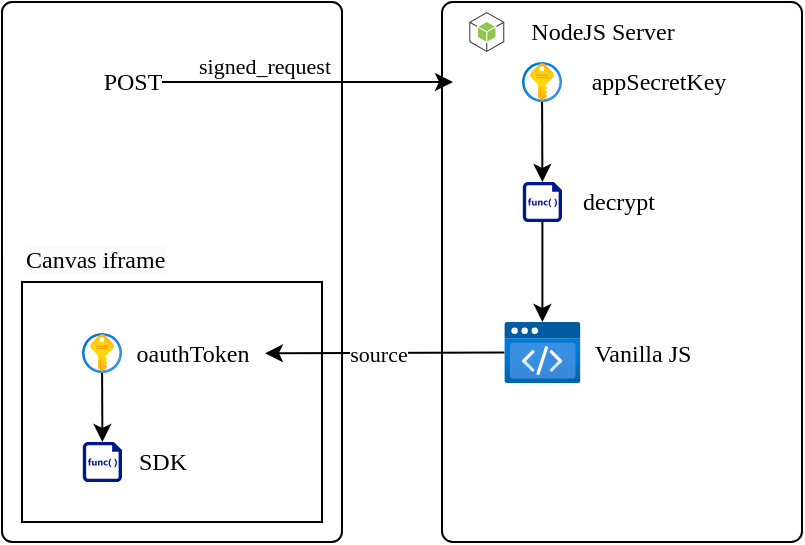 <mxfile>
    <diagram id="ee_gDtnK6uAo2xznAAh-" name="Page-1">
        <mxGraphModel dx="568" dy="355" grid="1" gridSize="10" guides="1" tooltips="1" connect="1" arrows="1" fold="1" page="0" pageScale="1" pageWidth="850" pageHeight="1100" math="0" shadow="0">
            <root>
                <mxCell id="0"/>
                <mxCell id="1" parent="0"/>
                <mxCell id="11" value="" style="rounded=1;whiteSpace=wrap;html=1;fillColor=none;arcSize=3;fontFamily=Tahoma;" vertex="1" parent="1">
                    <mxGeometry x="250" y="30" width="180" height="270" as="geometry"/>
                </mxCell>
                <mxCell id="4" value="" style="rounded=1;whiteSpace=wrap;html=1;fillColor=none;arcSize=3;fontFamily=Tahoma;" vertex="1" parent="1">
                    <mxGeometry x="30" y="30" width="170" height="270" as="geometry"/>
                </mxCell>
                <mxCell id="2" value="" style="shape=image;verticalLabelPosition=bottom;labelBackgroundColor=default;verticalAlign=top;aspect=fixed;imageAspect=0;image=https://upload.wikimedia.org/wikipedia/commons/thumb/f/f9/Salesforce.com_logo.svg/1200px-Salesforce.com_logo.svg.png;fontFamily=Tahoma;" vertex="1" parent="1">
                    <mxGeometry x="40" y="35" width="28.57" height="20" as="geometry"/>
                </mxCell>
                <mxCell id="7" value="NodeJS Server" style="text;html=1;align=center;verticalAlign=middle;resizable=0;points=[];autosize=1;strokeColor=none;fillColor=none;fontFamily=Tahoma;" vertex="1" parent="1">
                    <mxGeometry x="280" y="30" width="100" height="30" as="geometry"/>
                </mxCell>
                <mxCell id="8" value="" style="rounded=0;whiteSpace=wrap;html=1;fontFamily=Tahoma;" vertex="1" parent="1">
                    <mxGeometry x="40" y="170" width="150" height="120" as="geometry"/>
                </mxCell>
                <mxCell id="9" style="edgeStyle=none;html=1;fontFamily=Tahoma;" edge="1" parent="1">
                    <mxGeometry relative="1" as="geometry">
                        <mxPoint x="110" y="70" as="sourcePoint"/>
                        <mxPoint x="255.5" y="70" as="targetPoint"/>
                    </mxGeometry>
                </mxCell>
                <mxCell id="10" value="signed_request" style="edgeLabel;html=1;align=center;verticalAlign=middle;resizable=0;points=[];fontFamily=Tahoma;" vertex="1" connectable="0" parent="9">
                    <mxGeometry x="-0.185" y="3" relative="1" as="geometry">
                        <mxPoint x="-9" y="-5" as="offset"/>
                    </mxGeometry>
                </mxCell>
                <mxCell id="13" value="" style="outlineConnect=0;dashed=0;verticalLabelPosition=bottom;verticalAlign=top;align=center;html=1;shape=mxgraph.aws3.android;fillColor=#8CC64F;gradientColor=none;fontFamily=Tahoma;" vertex="1" parent="1">
                    <mxGeometry x="263.64" y="35" width="17.5" height="20" as="geometry"/>
                </mxCell>
                <mxCell id="14" value="" style="image;aspect=fixed;html=1;points=[];align=center;fontSize=12;image=img/lib/azure2/security/Key_Vaults.svg;fontFamily=Tahoma;" vertex="1" parent="1">
                    <mxGeometry x="290" y="60" width="20" height="20" as="geometry"/>
                </mxCell>
                <mxCell id="15" value="appSecretKey" style="text;html=1;align=center;verticalAlign=middle;resizable=0;points=[];autosize=1;strokeColor=none;fillColor=none;fontFamily=Tahoma;" vertex="1" parent="1">
                    <mxGeometry x="307.5" y="55" width="100" height="30" as="geometry"/>
                </mxCell>
                <mxCell id="20" style="edgeStyle=none;html=1;fontFamily=Tahoma;" edge="1" parent="1" source="16" target="19">
                    <mxGeometry relative="1" as="geometry"/>
                </mxCell>
                <mxCell id="16" value="" style="sketch=0;aspect=fixed;pointerEvents=1;shadow=0;dashed=0;html=1;strokeColor=none;labelPosition=center;verticalLabelPosition=bottom;verticalAlign=top;align=center;fillColor=#00188D;shape=mxgraph.mscae.enterprise.code_file;fontFamily=Tahoma;" vertex="1" parent="1">
                    <mxGeometry x="290.4" y="120" width="19.6" height="20" as="geometry"/>
                </mxCell>
                <mxCell id="17" style="edgeStyle=none;html=1;entryX=0.5;entryY=0;entryDx=0;entryDy=0;entryPerimeter=0;fontFamily=Tahoma;" edge="1" parent="1" source="14" target="16">
                    <mxGeometry relative="1" as="geometry"/>
                </mxCell>
                <mxCell id="18" value="decrypt" style="text;html=1;align=center;verticalAlign=middle;resizable=0;points=[];autosize=1;strokeColor=none;fillColor=none;fontFamily=Tahoma;" vertex="1" parent="1">
                    <mxGeometry x="307.5" y="115" width="60" height="30" as="geometry"/>
                </mxCell>
                <mxCell id="19" value="" style="image;aspect=fixed;html=1;points=[];align=center;fontSize=12;image=img/lib/azure2/preview/Static_Apps.svg;fontFamily=Tahoma;" vertex="1" parent="1">
                    <mxGeometry x="281.14" y="190" width="38.12" height="30.5" as="geometry"/>
                </mxCell>
                <mxCell id="21" value="Vanilla JS" style="text;html=1;align=center;verticalAlign=middle;resizable=0;points=[];autosize=1;strokeColor=none;fillColor=none;fontFamily=Tahoma;" vertex="1" parent="1">
                    <mxGeometry x="315" y="190.5" width="70" height="30" as="geometry"/>
                </mxCell>
                <mxCell id="23" style="edgeStyle=none;html=1;entryX=0.956;entryY=0.506;entryDx=0;entryDy=0;entryPerimeter=0;fontFamily=Tahoma;" edge="1" parent="1" source="19" target="28">
                    <mxGeometry relative="1" as="geometry"/>
                </mxCell>
                <mxCell id="24" value="source" style="edgeLabel;html=1;align=center;verticalAlign=middle;resizable=0;points=[];fontFamily=Tahoma;" vertex="1" connectable="0" parent="23">
                    <mxGeometry x="-0.009" relative="1" as="geometry">
                        <mxPoint x="-4" as="offset"/>
                    </mxGeometry>
                </mxCell>
                <mxCell id="25" value="&lt;span style=&quot;color: rgb(0, 0, 0); font-size: 12px; font-style: normal; font-variant-ligatures: normal; font-variant-caps: normal; font-weight: 400; letter-spacing: normal; orphans: 2; text-align: center; text-indent: 0px; text-transform: none; widows: 2; word-spacing: 0px; -webkit-text-stroke-width: 0px; white-space: normal; background-color: rgb(251, 251, 251); text-decoration-thickness: initial; text-decoration-style: initial; text-decoration-color: initial; float: none; display: inline !important;&quot;&gt;Canvas iframe&lt;/span&gt;" style="text;whiteSpace=wrap;html=1;fontFamily=Tahoma;" vertex="1" parent="1">
                    <mxGeometry x="40.2" y="145" width="80" height="40" as="geometry"/>
                </mxCell>
                <mxCell id="26" value="" style="sketch=0;aspect=fixed;pointerEvents=1;shadow=0;dashed=0;html=1;strokeColor=none;labelPosition=center;verticalLabelPosition=bottom;verticalAlign=top;align=center;fillColor=#00188D;shape=mxgraph.mscae.enterprise.code_file;fontFamily=Tahoma;" vertex="1" parent="1">
                    <mxGeometry x="70.4" y="250" width="19.6" height="20" as="geometry"/>
                </mxCell>
                <mxCell id="27" value="" style="image;aspect=fixed;html=1;points=[];align=center;fontSize=12;image=img/lib/azure2/security/Key_Vaults.svg;fontFamily=Tahoma;" vertex="1" parent="1">
                    <mxGeometry x="70" y="195.5" width="20" height="20" as="geometry"/>
                </mxCell>
                <mxCell id="28" value="oauthToken" style="text;html=1;align=center;verticalAlign=middle;resizable=0;points=[];autosize=1;strokeColor=none;fillColor=none;fontFamily=Tahoma;" vertex="1" parent="1">
                    <mxGeometry x="85" y="190.5" width="80" height="30" as="geometry"/>
                </mxCell>
                <mxCell id="30" value="POST" style="text;html=1;align=center;verticalAlign=middle;resizable=0;points=[];autosize=1;strokeColor=none;fillColor=none;fontFamily=Tahoma;" vertex="1" parent="1">
                    <mxGeometry x="70" y="55" width="50" height="30" as="geometry"/>
                </mxCell>
                <mxCell id="31" style="edgeStyle=none;html=1;entryX=0.5;entryY=0;entryDx=0;entryDy=0;entryPerimeter=0;fontFamily=Tahoma;" edge="1" parent="1" source="27" target="26">
                    <mxGeometry relative="1" as="geometry"/>
                </mxCell>
                <mxCell id="33" value="SDK" style="text;html=1;align=center;verticalAlign=middle;resizable=0;points=[];autosize=1;strokeColor=none;fillColor=none;fontFamily=Tahoma;" vertex="1" parent="1">
                    <mxGeometry x="85" y="245" width="50" height="30" as="geometry"/>
                </mxCell>
            </root>
        </mxGraphModel>
    </diagram>
</mxfile>